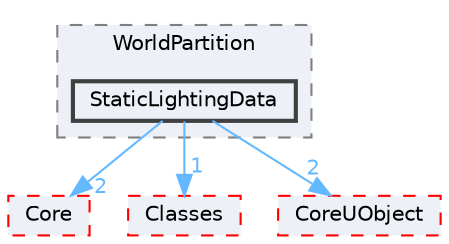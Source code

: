 digraph "StaticLightingData"
{
 // INTERACTIVE_SVG=YES
 // LATEX_PDF_SIZE
  bgcolor="transparent";
  edge [fontname=Helvetica,fontsize=10,labelfontname=Helvetica,labelfontsize=10];
  node [fontname=Helvetica,fontsize=10,shape=box,height=0.2,width=0.4];
  compound=true
  subgraph clusterdir_4e67b97133d7657ee6894589ad2a7aee {
    graph [ bgcolor="#edf0f7", pencolor="grey50", label="WorldPartition", fontname=Helvetica,fontsize=10 style="filled,dashed", URL="dir_4e67b97133d7657ee6894589ad2a7aee.html",tooltip=""]
  dir_fef3c189971194024be366b3ec6283fc [label="StaticLightingData", fillcolor="#edf0f7", color="grey25", style="filled,bold", URL="dir_fef3c189971194024be366b3ec6283fc.html",tooltip=""];
  }
  dir_0e6cddcc9caa1238c7f3774224afaa45 [label="Core", fillcolor="#edf0f7", color="red", style="filled,dashed", URL="dir_0e6cddcc9caa1238c7f3774224afaa45.html",tooltip=""];
  dir_0ed647eebe6ffcaa496d3842b7cec6ce [label="Classes", fillcolor="#edf0f7", color="red", style="filled,dashed", URL="dir_0ed647eebe6ffcaa496d3842b7cec6ce.html",tooltip=""];
  dir_4c499e5e32e2b4479ad7e552df73eeae [label="CoreUObject", fillcolor="#edf0f7", color="red", style="filled,dashed", URL="dir_4c499e5e32e2b4479ad7e552df73eeae.html",tooltip=""];
  dir_fef3c189971194024be366b3ec6283fc->dir_0e6cddcc9caa1238c7f3774224afaa45 [headlabel="2", labeldistance=1.5 headhref="dir_001136_000266.html" href="dir_001136_000266.html" color="steelblue1" fontcolor="steelblue1"];
  dir_fef3c189971194024be366b3ec6283fc->dir_0ed647eebe6ffcaa496d3842b7cec6ce [headlabel="1", labeldistance=1.5 headhref="dir_001136_000193.html" href="dir_001136_000193.html" color="steelblue1" fontcolor="steelblue1"];
  dir_fef3c189971194024be366b3ec6283fc->dir_4c499e5e32e2b4479ad7e552df73eeae [headlabel="2", labeldistance=1.5 headhref="dir_001136_000268.html" href="dir_001136_000268.html" color="steelblue1" fontcolor="steelblue1"];
}
